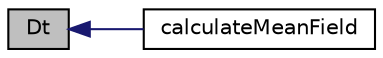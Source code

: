 digraph "Dt"
{
  bgcolor="transparent";
  edge [fontname="Helvetica",fontsize="10",labelfontname="Helvetica",labelfontsize="10"];
  node [fontname="Helvetica",fontsize="10",shape=record];
  rankdir="LR";
  Node1 [label="Dt",height=0.2,width=0.4,color="black", fillcolor="grey75", style="filled" fontcolor="black"];
  Node1 -> Node2 [dir="back",color="midnightblue",fontsize="10",style="solid",fontname="Helvetica"];
  Node2 [label="calculateMeanField",height=0.2,width=0.4,color="black",URL="$classFoam_1_1functionObjects_1_1fieldAverageItem.html#a62ebb06bbe55ed52afdbf48f6bf372a0",tooltip="Calculate the mean field value. "];
}
